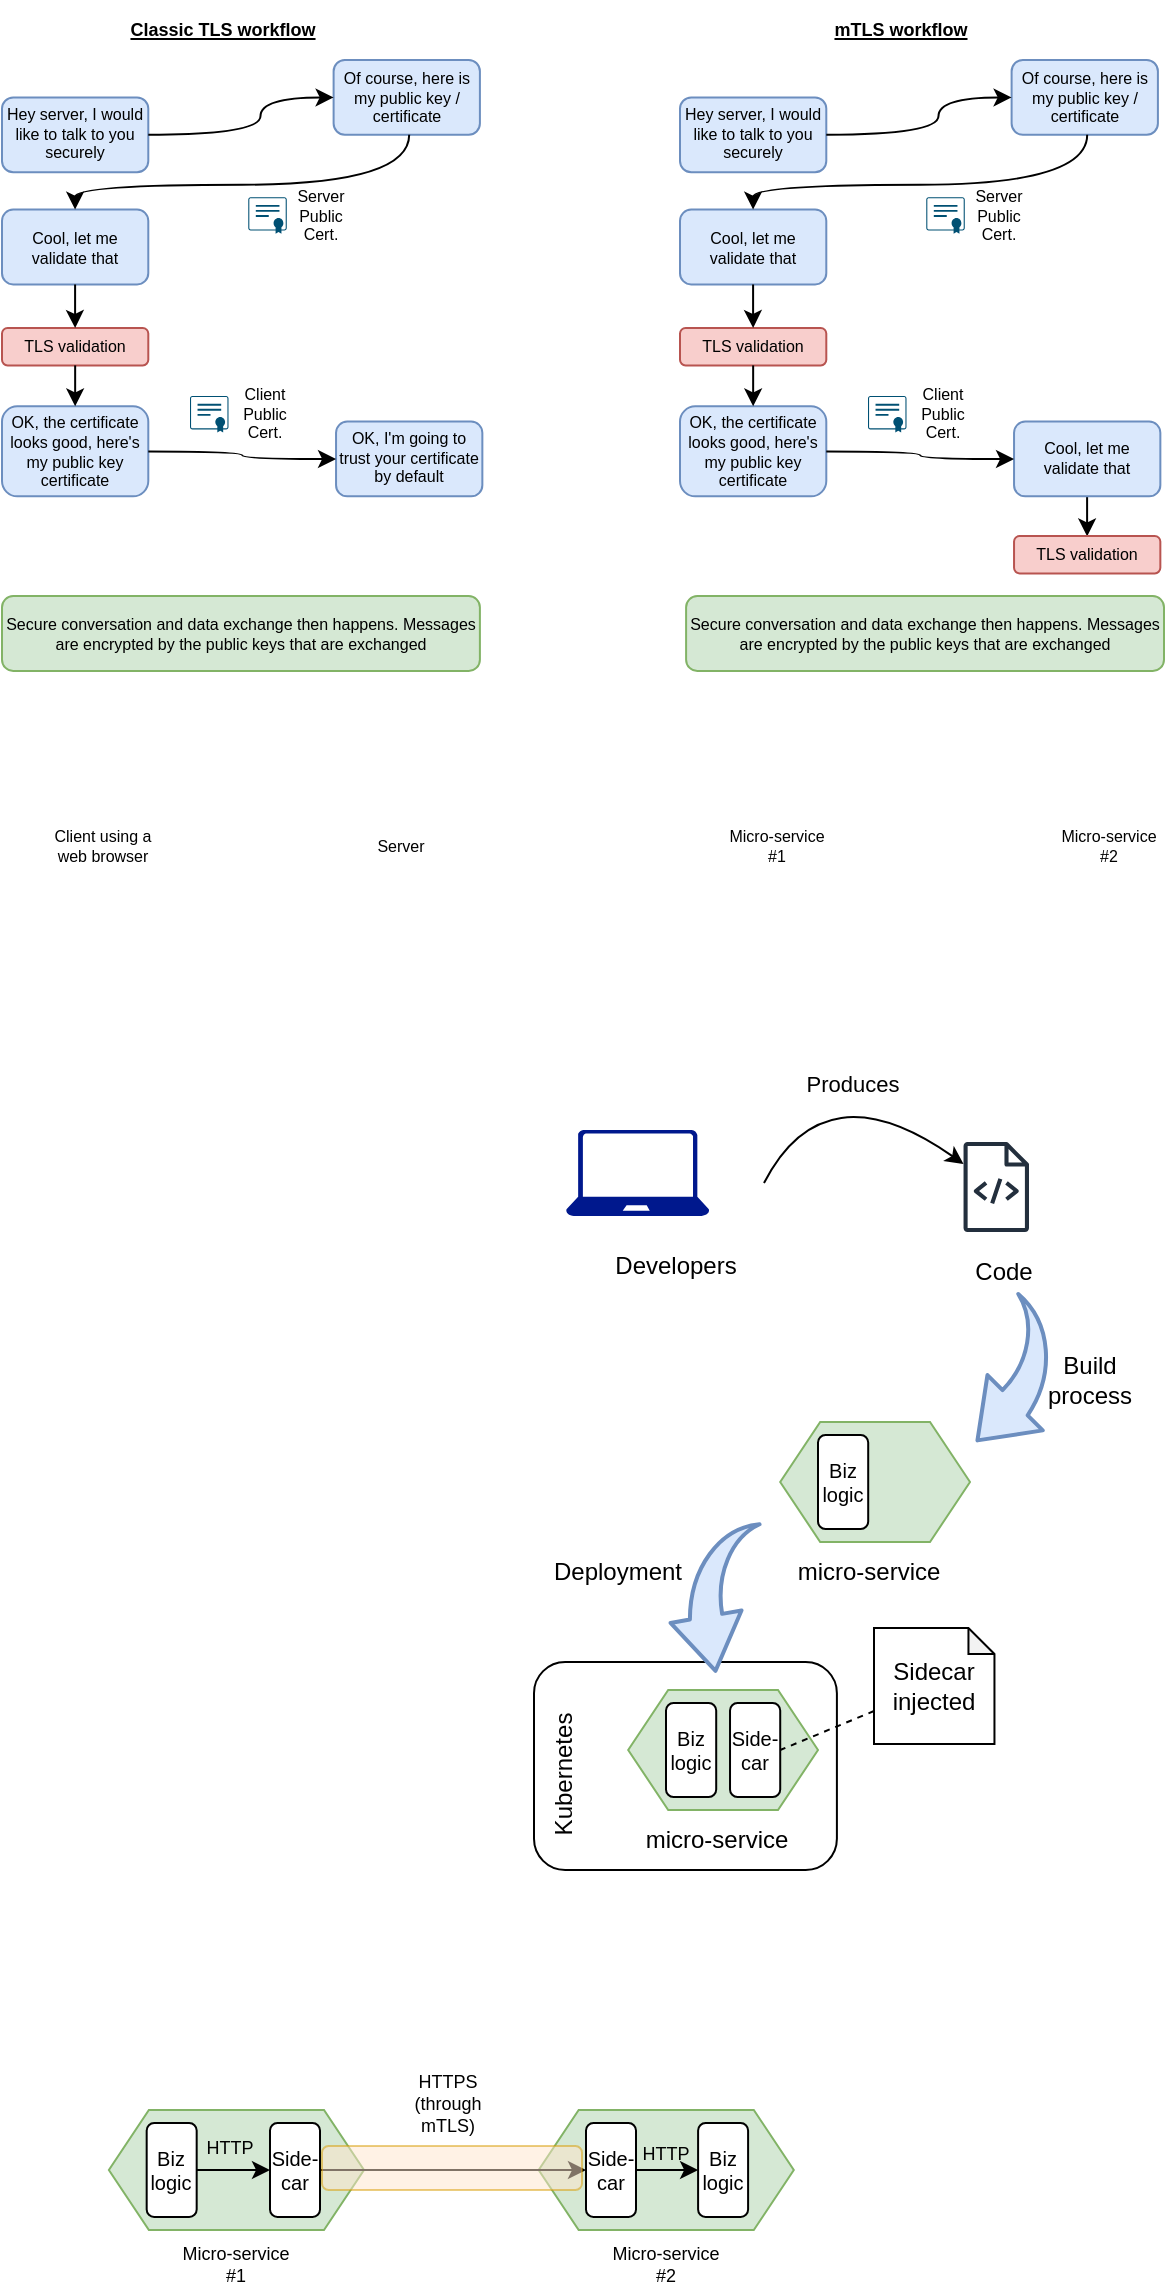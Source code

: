 <mxfile version="21.6.8" type="device">
  <diagram name="Page-1" id="mhFY487VVPN434MQsDYA">
    <mxGraphModel dx="611" dy="420" grid="0" gridSize="10" guides="1" tooltips="1" connect="1" arrows="1" fold="1" page="1" pageScale="1" pageWidth="827" pageHeight="1169" math="0" shadow="0">
      <root>
        <mxCell id="0" />
        <mxCell id="1" parent="0" />
        <mxCell id="ZqxA1y0Xoe6EHjvOwggE-19" value="" style="rounded=1;whiteSpace=wrap;html=1;" vertex="1" parent="1">
          <mxGeometry x="324" y="871" width="151.45" height="104" as="geometry" />
        </mxCell>
        <mxCell id="ZqxA1y0Xoe6EHjvOwggE-16" value="" style="sketch=0;aspect=fixed;pointerEvents=1;shadow=0;dashed=0;html=1;strokeColor=none;labelPosition=center;verticalLabelPosition=bottom;verticalAlign=top;align=center;fillColor=#00188D;shape=mxgraph.azure.laptop" vertex="1" parent="1">
          <mxGeometry x="340" y="605" width="71.67" height="43" as="geometry" />
        </mxCell>
        <mxCell id="o5gvMAlIl1N17jMtHa50-1" value="" style="shape=image;verticalLabelPosition=bottom;labelBackgroundColor=default;verticalAlign=top;aspect=fixed;imageAspect=0;image=https://icons.iconarchive.com/icons/iconarchive/cute-animal/256/Cute-Koala-icon.png;fontSize=8;" parent="1" vertex="1">
          <mxGeometry x="77.7" y="400.96" width="33.74" height="33.74" as="geometry" />
        </mxCell>
        <mxCell id="o5gvMAlIl1N17jMtHa50-2" value="" style="shape=image;verticalLabelPosition=bottom;labelBackgroundColor=default;verticalAlign=top;aspect=fixed;imageAspect=0;image=https://icons.iconarchive.com/icons/gartoon-team/gartoon-places/256/network-server-icon.png;fontSize=8;" parent="1" vertex="1">
          <mxGeometry x="240" y="403.15" width="35" height="35" as="geometry" />
        </mxCell>
        <mxCell id="o5gvMAlIl1N17jMtHa50-3" value="Hey server, I would like to talk to you securely" style="rounded=1;whiteSpace=wrap;html=1;fontSize=8;fillColor=#dae8fc;strokeColor=#6c8ebf;" parent="1" vertex="1">
          <mxGeometry x="58" y="88.701" width="73.149" height="37.403" as="geometry" />
        </mxCell>
        <mxCell id="o5gvMAlIl1N17jMtHa50-4" value="Of course, here is my public key / certificate" style="rounded=1;whiteSpace=wrap;html=1;fontSize=8;fillColor=#dae8fc;strokeColor=#6c8ebf;" parent="1" vertex="1">
          <mxGeometry x="223.804" y="70" width="73.149" height="37.403" as="geometry" />
        </mxCell>
        <mxCell id="o5gvMAlIl1N17jMtHa50-6" style="edgeStyle=orthogonalEdgeStyle;rounded=0;orthogonalLoop=1;jettySize=auto;html=1;curved=1;entryX=0;entryY=0.5;entryDx=0;entryDy=0;fontSize=8;" parent="1" source="o5gvMAlIl1N17jMtHa50-3" target="o5gvMAlIl1N17jMtHa50-4" edge="1">
          <mxGeometry relative="1" as="geometry">
            <Array as="points">
              <mxPoint x="187.229" y="107.403" />
              <mxPoint x="187.229" y="88.701" />
            </Array>
          </mxGeometry>
        </mxCell>
        <mxCell id="o5gvMAlIl1N17jMtHa50-5" value="Cool, let me validate that" style="rounded=1;whiteSpace=wrap;html=1;fontSize=8;fillColor=#dae8fc;strokeColor=#6c8ebf;" parent="1" vertex="1">
          <mxGeometry x="58" y="144.805" width="73.149" height="37.403" as="geometry" />
        </mxCell>
        <mxCell id="o5gvMAlIl1N17jMtHa50-7" style="edgeStyle=orthogonalEdgeStyle;rounded=0;orthogonalLoop=1;jettySize=auto;html=1;curved=1;fontSize=8;" parent="1" source="o5gvMAlIl1N17jMtHa50-4" target="o5gvMAlIl1N17jMtHa50-5" edge="1">
          <mxGeometry relative="1" as="geometry">
            <Array as="points">
              <mxPoint x="261.597" y="132.338" />
              <mxPoint x="94.574" y="132.338" />
            </Array>
          </mxGeometry>
        </mxCell>
        <mxCell id="o5gvMAlIl1N17jMtHa50-8" value="TLS validation" style="rounded=1;whiteSpace=wrap;html=1;fontSize=8;fillColor=#f8cecc;strokeColor=#b85450;" parent="1" vertex="1">
          <mxGeometry x="58" y="203.995" width="73.149" height="18.701" as="geometry" />
        </mxCell>
        <mxCell id="o5gvMAlIl1N17jMtHa50-9" style="edgeStyle=orthogonalEdgeStyle;rounded=0;orthogonalLoop=1;jettySize=auto;html=1;entryX=0.5;entryY=0;entryDx=0;entryDy=0;fontSize=8;" parent="1" source="o5gvMAlIl1N17jMtHa50-5" target="o5gvMAlIl1N17jMtHa50-8" edge="1">
          <mxGeometry relative="1" as="geometry" />
        </mxCell>
        <mxCell id="o5gvMAlIl1N17jMtHa50-10" value="OK, the certificate looks good, here&#39;s my public key certificate" style="rounded=1;whiteSpace=wrap;html=1;fontSize=8;arcSize=17;fillColor=#dae8fc;strokeColor=#6c8ebf;" parent="1" vertex="1">
          <mxGeometry x="58" y="243.18" width="73.15" height="45" as="geometry" />
        </mxCell>
        <mxCell id="o5gvMAlIl1N17jMtHa50-11" style="edgeStyle=orthogonalEdgeStyle;rounded=0;orthogonalLoop=1;jettySize=auto;html=1;fontSize=8;exitX=0.5;exitY=1;exitDx=0;exitDy=0;entryX=0.5;entryY=0;entryDx=0;entryDy=0;" parent="1" source="o5gvMAlIl1N17jMtHa50-8" target="o5gvMAlIl1N17jMtHa50-10" edge="1">
          <mxGeometry relative="1" as="geometry">
            <mxPoint x="95.19" y="218.997" as="sourcePoint" />
            <mxPoint x="96.39" y="239.298" as="targetPoint" />
          </mxGeometry>
        </mxCell>
        <mxCell id="o5gvMAlIl1N17jMtHa50-12" value="OK, I&#39;m going to trust your certificate by default" style="rounded=1;whiteSpace=wrap;html=1;fontSize=8;fillColor=#dae8fc;strokeColor=#6c8ebf;" parent="1" vertex="1">
          <mxGeometry x="225.023" y="250.779" width="73.149" height="37.403" as="geometry" />
        </mxCell>
        <mxCell id="o5gvMAlIl1N17jMtHa50-13" style="edgeStyle=orthogonalEdgeStyle;rounded=0;orthogonalLoop=1;jettySize=auto;html=1;curved=1;fontSize=8;" parent="1" source="o5gvMAlIl1N17jMtHa50-10" target="o5gvMAlIl1N17jMtHa50-12" edge="1">
          <mxGeometry relative="1" as="geometry" />
        </mxCell>
        <mxCell id="o5gvMAlIl1N17jMtHa50-14" value="Secure conversation and data exchange then happens. Messages are encrypted by the public keys that are exchanged" style="rounded=1;whiteSpace=wrap;html=1;fontSize=8;fillColor=#d5e8d4;strokeColor=#82b366;" parent="1" vertex="1">
          <mxGeometry x="58" y="338.049" width="238.952" height="37.403" as="geometry" />
        </mxCell>
        <mxCell id="o5gvMAlIl1N17jMtHa50-15" value="" style="points=[[0.015,0.015,0],[0.25,0,0],[0.5,0,0],[0.75,0,0],[0.985,0.015,0],[1,0.22,0],[1,0.44,0],[1,0.67,0],[0.985,0.89,0],[0,0.22,0],[0,0.44,0],[0,0.67,0],[0.015,0.89,0],[0.25,0.91,0],[0.5,0.91,0],[0.785,0.955,0]];verticalLabelPosition=bottom;sketch=0;html=1;verticalAlign=top;aspect=fixed;align=center;pointerEvents=1;shape=mxgraph.cisco19.x509_certificate;fillColor=#005073;strokeColor=none;fontSize=8;" parent="1" vertex="1">
          <mxGeometry x="181.134" y="138.571" width="19.25" height="18.287" as="geometry" />
        </mxCell>
        <mxCell id="o5gvMAlIl1N17jMtHa50-16" value="Server Public Cert." style="text;html=1;strokeColor=none;fillColor=none;align=center;verticalAlign=middle;whiteSpace=wrap;rounded=0;fontSize=8;" parent="1" vertex="1">
          <mxGeometry x="199.421" y="138.571" width="36.574" height="18.701" as="geometry" />
        </mxCell>
        <mxCell id="o5gvMAlIl1N17jMtHa50-19" value="" style="points=[[0.015,0.015,0],[0.25,0,0],[0.5,0,0],[0.75,0,0],[0.985,0.015,0],[1,0.22,0],[1,0.44,0],[1,0.67,0],[0.985,0.89,0],[0,0.22,0],[0,0.44,0],[0,0.67,0],[0.015,0.89,0],[0.25,0.91,0],[0.5,0.91,0],[0.785,0.955,0]];verticalLabelPosition=bottom;sketch=0;html=1;verticalAlign=top;aspect=fixed;align=center;pointerEvents=1;shape=mxgraph.cisco19.x509_certificate;fillColor=#005073;strokeColor=none;fontSize=8;" parent="1" vertex="1">
          <mxGeometry x="152.001" y="237.998" width="19.25" height="18.287" as="geometry" />
        </mxCell>
        <mxCell id="o5gvMAlIl1N17jMtHa50-20" value="Client Public Cert." style="text;html=1;strokeColor=none;fillColor=none;align=center;verticalAlign=middle;whiteSpace=wrap;rounded=0;fontSize=8;" parent="1" vertex="1">
          <mxGeometry x="171.251" y="237.998" width="36.574" height="18.701" as="geometry" />
        </mxCell>
        <mxCell id="o5gvMAlIl1N17jMtHa50-21" value="Client using a web browser" style="text;html=1;strokeColor=none;fillColor=none;align=center;verticalAlign=middle;whiteSpace=wrap;rounded=0;fontSize=8;" parent="1" vertex="1">
          <mxGeometry x="83.004" y="453.649" width="51.204" height="18.701" as="geometry" />
        </mxCell>
        <mxCell id="o5gvMAlIl1N17jMtHa50-22" value="" style="shape=image;verticalLabelPosition=bottom;labelBackgroundColor=default;verticalAlign=top;aspect=fixed;imageAspect=0;image=https://icons.iconarchive.com/icons/bokehlicia/captiva/256/web-google-remote-desktop-icon.png;fontSize=8;" parent="1" vertex="1">
          <mxGeometry x="107.98" y="407.56" width="31.44" height="31.44" as="geometry" />
        </mxCell>
        <mxCell id="o5gvMAlIl1N17jMtHa50-23" value="Server" style="text;html=1;strokeColor=none;fillColor=none;align=center;verticalAlign=middle;whiteSpace=wrap;rounded=0;fontSize=8;" parent="1" vertex="1">
          <mxGeometry x="231.897" y="453.649" width="51.204" height="18.701" as="geometry" />
        </mxCell>
        <mxCell id="o5gvMAlIl1N17jMtHa50-25" value="Classic TLS workflow" style="text;html=1;strokeColor=none;fillColor=none;align=center;verticalAlign=middle;whiteSpace=wrap;rounded=0;fontSize=9;fontStyle=5" parent="1" vertex="1">
          <mxGeometry x="107.98" y="40" width="121" height="30" as="geometry" />
        </mxCell>
        <mxCell id="o5gvMAlIl1N17jMtHa50-28" value="Hey server, I would like to talk to you securely" style="rounded=1;whiteSpace=wrap;html=1;fontSize=8;fillColor=#dae8fc;strokeColor=#6c8ebf;" parent="1" vertex="1">
          <mxGeometry x="397" y="88.701" width="73.149" height="37.403" as="geometry" />
        </mxCell>
        <mxCell id="o5gvMAlIl1N17jMtHa50-29" value="Of course, here is my public key / certificate" style="rounded=1;whiteSpace=wrap;html=1;fontSize=8;fillColor=#dae8fc;strokeColor=#6c8ebf;" parent="1" vertex="1">
          <mxGeometry x="562.804" y="70" width="73.149" height="37.403" as="geometry" />
        </mxCell>
        <mxCell id="o5gvMAlIl1N17jMtHa50-30" style="edgeStyle=orthogonalEdgeStyle;rounded=0;orthogonalLoop=1;jettySize=auto;html=1;curved=1;entryX=0;entryY=0.5;entryDx=0;entryDy=0;fontSize=8;" parent="1" source="o5gvMAlIl1N17jMtHa50-28" target="o5gvMAlIl1N17jMtHa50-29" edge="1">
          <mxGeometry relative="1" as="geometry">
            <Array as="points">
              <mxPoint x="526.229" y="107.403" />
              <mxPoint x="526.229" y="88.701" />
            </Array>
          </mxGeometry>
        </mxCell>
        <mxCell id="o5gvMAlIl1N17jMtHa50-31" value="Cool, let me validate that" style="rounded=1;whiteSpace=wrap;html=1;fontSize=8;fillColor=#dae8fc;strokeColor=#6c8ebf;" parent="1" vertex="1">
          <mxGeometry x="397" y="144.805" width="73.149" height="37.403" as="geometry" />
        </mxCell>
        <mxCell id="o5gvMAlIl1N17jMtHa50-32" style="edgeStyle=orthogonalEdgeStyle;rounded=0;orthogonalLoop=1;jettySize=auto;html=1;curved=1;fontSize=8;" parent="1" source="o5gvMAlIl1N17jMtHa50-29" target="o5gvMAlIl1N17jMtHa50-31" edge="1">
          <mxGeometry relative="1" as="geometry">
            <Array as="points">
              <mxPoint x="600.597" y="132.338" />
              <mxPoint x="433.574" y="132.338" />
            </Array>
          </mxGeometry>
        </mxCell>
        <mxCell id="o5gvMAlIl1N17jMtHa50-33" value="TLS validation" style="rounded=1;whiteSpace=wrap;html=1;fontSize=8;fillColor=#f8cecc;strokeColor=#b85450;" parent="1" vertex="1">
          <mxGeometry x="397" y="203.995" width="73.149" height="18.701" as="geometry" />
        </mxCell>
        <mxCell id="o5gvMAlIl1N17jMtHa50-34" style="edgeStyle=orthogonalEdgeStyle;rounded=0;orthogonalLoop=1;jettySize=auto;html=1;entryX=0.5;entryY=0;entryDx=0;entryDy=0;fontSize=8;" parent="1" source="o5gvMAlIl1N17jMtHa50-31" target="o5gvMAlIl1N17jMtHa50-33" edge="1">
          <mxGeometry relative="1" as="geometry" />
        </mxCell>
        <mxCell id="o5gvMAlIl1N17jMtHa50-35" value="OK, the certificate looks good, here&#39;s my public key certificate" style="rounded=1;whiteSpace=wrap;html=1;fontSize=8;arcSize=17;fillColor=#dae8fc;strokeColor=#6c8ebf;" parent="1" vertex="1">
          <mxGeometry x="397" y="243.18" width="73.15" height="45" as="geometry" />
        </mxCell>
        <mxCell id="o5gvMAlIl1N17jMtHa50-36" style="edgeStyle=orthogonalEdgeStyle;rounded=0;orthogonalLoop=1;jettySize=auto;html=1;fontSize=8;exitX=0.5;exitY=1;exitDx=0;exitDy=0;entryX=0.5;entryY=0;entryDx=0;entryDy=0;" parent="1" source="o5gvMAlIl1N17jMtHa50-33" target="o5gvMAlIl1N17jMtHa50-35" edge="1">
          <mxGeometry relative="1" as="geometry">
            <mxPoint x="434.19" y="218.997" as="sourcePoint" />
            <mxPoint x="435.39" y="239.298" as="targetPoint" />
          </mxGeometry>
        </mxCell>
        <mxCell id="o5gvMAlIl1N17jMtHa50-49" style="edgeStyle=orthogonalEdgeStyle;rounded=0;orthogonalLoop=1;jettySize=auto;html=1;entryX=0.5;entryY=0;entryDx=0;entryDy=0;" parent="1" source="o5gvMAlIl1N17jMtHa50-37" target="o5gvMAlIl1N17jMtHa50-48" edge="1">
          <mxGeometry relative="1" as="geometry" />
        </mxCell>
        <mxCell id="o5gvMAlIl1N17jMtHa50-37" value="Cool, let me validate that" style="rounded=1;whiteSpace=wrap;html=1;fontSize=8;fillColor=#dae8fc;strokeColor=#6c8ebf;" parent="1" vertex="1">
          <mxGeometry x="564.023" y="250.779" width="73.149" height="37.403" as="geometry" />
        </mxCell>
        <mxCell id="o5gvMAlIl1N17jMtHa50-38" style="edgeStyle=orthogonalEdgeStyle;rounded=0;orthogonalLoop=1;jettySize=auto;html=1;curved=1;fontSize=8;" parent="1" source="o5gvMAlIl1N17jMtHa50-35" target="o5gvMAlIl1N17jMtHa50-37" edge="1">
          <mxGeometry relative="1" as="geometry" />
        </mxCell>
        <mxCell id="o5gvMAlIl1N17jMtHa50-39" value="Secure conversation and data exchange then happens. Messages are encrypted by the public keys that are exchanged" style="rounded=1;whiteSpace=wrap;html=1;fontSize=8;fillColor=#d5e8d4;strokeColor=#82b366;" parent="1" vertex="1">
          <mxGeometry x="400.05" y="338.049" width="238.952" height="37.403" as="geometry" />
        </mxCell>
        <mxCell id="o5gvMAlIl1N17jMtHa50-40" value="" style="points=[[0.015,0.015,0],[0.25,0,0],[0.5,0,0],[0.75,0,0],[0.985,0.015,0],[1,0.22,0],[1,0.44,0],[1,0.67,0],[0.985,0.89,0],[0,0.22,0],[0,0.44,0],[0,0.67,0],[0.015,0.89,0],[0.25,0.91,0],[0.5,0.91,0],[0.785,0.955,0]];verticalLabelPosition=bottom;sketch=0;html=1;verticalAlign=top;aspect=fixed;align=center;pointerEvents=1;shape=mxgraph.cisco19.x509_certificate;fillColor=#005073;strokeColor=none;fontSize=8;" parent="1" vertex="1">
          <mxGeometry x="520.134" y="138.571" width="19.25" height="18.287" as="geometry" />
        </mxCell>
        <mxCell id="o5gvMAlIl1N17jMtHa50-41" value="Server Public Cert." style="text;html=1;strokeColor=none;fillColor=none;align=center;verticalAlign=middle;whiteSpace=wrap;rounded=0;fontSize=8;" parent="1" vertex="1">
          <mxGeometry x="538.421" y="138.571" width="36.574" height="18.701" as="geometry" />
        </mxCell>
        <mxCell id="o5gvMAlIl1N17jMtHa50-42" value="" style="points=[[0.015,0.015,0],[0.25,0,0],[0.5,0,0],[0.75,0,0],[0.985,0.015,0],[1,0.22,0],[1,0.44,0],[1,0.67,0],[0.985,0.89,0],[0,0.22,0],[0,0.44,0],[0,0.67,0],[0.015,0.89,0],[0.25,0.91,0],[0.5,0.91,0],[0.785,0.955,0]];verticalLabelPosition=bottom;sketch=0;html=1;verticalAlign=top;aspect=fixed;align=center;pointerEvents=1;shape=mxgraph.cisco19.x509_certificate;fillColor=#005073;strokeColor=none;fontSize=8;" parent="1" vertex="1">
          <mxGeometry x="491.001" y="237.998" width="19.25" height="18.287" as="geometry" />
        </mxCell>
        <mxCell id="o5gvMAlIl1N17jMtHa50-43" value="Client Public Cert." style="text;html=1;strokeColor=none;fillColor=none;align=center;verticalAlign=middle;whiteSpace=wrap;rounded=0;fontSize=8;" parent="1" vertex="1">
          <mxGeometry x="510.251" y="237.998" width="36.574" height="18.701" as="geometry" />
        </mxCell>
        <mxCell id="o5gvMAlIl1N17jMtHa50-44" value="Micro-service #1" style="text;html=1;strokeColor=none;fillColor=none;align=center;verticalAlign=middle;whiteSpace=wrap;rounded=0;fontSize=8;" parent="1" vertex="1">
          <mxGeometry x="420.164" y="453.649" width="51.204" height="18.701" as="geometry" />
        </mxCell>
        <mxCell id="o5gvMAlIl1N17jMtHa50-46" value="Micro-service #2" style="text;html=1;strokeColor=none;fillColor=none;align=center;verticalAlign=middle;whiteSpace=wrap;rounded=0;fontSize=8;" parent="1" vertex="1">
          <mxGeometry x="585.967" y="453.649" width="51.204" height="18.701" as="geometry" />
        </mxCell>
        <mxCell id="o5gvMAlIl1N17jMtHa50-47" value="mTLS workflow" style="text;html=1;strokeColor=none;fillColor=none;align=center;verticalAlign=middle;whiteSpace=wrap;rounded=0;fontSize=9;fontStyle=5" parent="1" vertex="1">
          <mxGeometry x="446.98" y="40" width="121" height="30" as="geometry" />
        </mxCell>
        <mxCell id="o5gvMAlIl1N17jMtHa50-48" value="TLS validation" style="rounded=1;whiteSpace=wrap;html=1;fontSize=8;fillColor=#f8cecc;strokeColor=#b85450;" parent="1" vertex="1">
          <mxGeometry x="564.02" y="307.995" width="73.149" height="18.701" as="geometry" />
        </mxCell>
        <mxCell id="o5gvMAlIl1N17jMtHa50-51" value="" style="shape=image;verticalLabelPosition=bottom;labelBackgroundColor=default;verticalAlign=top;aspect=fixed;imageAspect=0;image=https://icons.iconarchive.com/icons/iconarchive/cute-ufo/256/Cute-Green-Yellow-With-Alien-UFO-icon.png;" parent="1" vertex="1">
          <mxGeometry x="420.16" y="400.34" width="40.62" height="40.62" as="geometry" />
        </mxCell>
        <mxCell id="o5gvMAlIl1N17jMtHa50-53" value="" style="shape=image;verticalLabelPosition=bottom;labelBackgroundColor=default;verticalAlign=top;aspect=fixed;imageAspect=0;image=https://icons.iconarchive.com/icons/iconarchive/cute-ufo/256/Cute-White-With-Alien-2-UFO-icon.png;" parent="1" vertex="1">
          <mxGeometry x="595.95" y="400.96" width="40" height="40" as="geometry" />
        </mxCell>
        <mxCell id="ZqxA1y0Xoe6EHjvOwggE-1" value="" style="shape=image;verticalLabelPosition=bottom;labelBackgroundColor=default;verticalAlign=top;aspect=fixed;imageAspect=0;image=https://icons.iconarchive.com/icons/iconarchive/cute-animal/256/Cute-Elephant-icon.png;" vertex="1" parent="1">
          <mxGeometry x="386" y="605" width="53" height="53" as="geometry" />
        </mxCell>
        <mxCell id="ZqxA1y0Xoe6EHjvOwggE-2" value="" style="sketch=0;outlineConnect=0;fontColor=#232F3E;gradientColor=none;fillColor=#232F3D;strokeColor=none;dashed=0;verticalLabelPosition=bottom;verticalAlign=top;align=center;html=1;fontSize=12;fontStyle=0;aspect=fixed;pointerEvents=1;shape=mxgraph.aws4.source_code;" vertex="1" parent="1">
          <mxGeometry x="538.69" y="611" width="32.89" height="45" as="geometry" />
        </mxCell>
        <mxCell id="ZqxA1y0Xoe6EHjvOwggE-3" value="Developers" style="text;html=1;strokeColor=none;fillColor=none;align=center;verticalAlign=middle;whiteSpace=wrap;rounded=0;" vertex="1" parent="1">
          <mxGeometry x="365.42" y="658" width="60" height="30" as="geometry" />
        </mxCell>
        <mxCell id="ZqxA1y0Xoe6EHjvOwggE-4" value="Code" style="text;html=1;strokeColor=none;fillColor=none;align=center;verticalAlign=middle;whiteSpace=wrap;rounded=0;" vertex="1" parent="1">
          <mxGeometry x="529" y="661" width="60" height="30" as="geometry" />
        </mxCell>
        <mxCell id="ZqxA1y0Xoe6EHjvOwggE-5" value="Produces" style="curved=1;endArrow=classic;html=1;rounded=0;exitX=1;exitY=0.5;exitDx=0;exitDy=0;" edge="1" parent="1" source="ZqxA1y0Xoe6EHjvOwggE-1" target="ZqxA1y0Xoe6EHjvOwggE-2">
          <mxGeometry x="0.091" y="1" width="50" height="50" relative="1" as="geometry">
            <mxPoint x="568" y="734" as="sourcePoint" />
            <mxPoint x="618" y="684" as="targetPoint" />
            <Array as="points">
              <mxPoint x="469" y="573" />
            </Array>
            <mxPoint as="offset" />
          </mxGeometry>
        </mxCell>
        <mxCell id="ZqxA1y0Xoe6EHjvOwggE-6" value="" style="shape=mxgraph.arrows.jump-in_arrow_1;html=1;verticalLabelPosition=bottom;verticalAlign=top;strokeWidth=2;strokeColor=#6c8ebf;rotation=45;fillColor=#dae8fc;" vertex="1" parent="1">
          <mxGeometry x="535" y="696" width="56.86" height="67.84" as="geometry" />
        </mxCell>
        <mxCell id="ZqxA1y0Xoe6EHjvOwggE-7" value="" style="shape=hexagon;perimeter=hexagonPerimeter2;whiteSpace=wrap;html=1;fixedSize=1;fillColor=#d5e8d4;strokeColor=#82b366;" vertex="1" parent="1">
          <mxGeometry x="447.1" y="751" width="94.9" height="60" as="geometry" />
        </mxCell>
        <mxCell id="ZqxA1y0Xoe6EHjvOwggE-8" value="micro-service" style="text;html=1;strokeColor=none;fillColor=none;align=center;verticalAlign=middle;whiteSpace=wrap;rounded=0;" vertex="1" parent="1">
          <mxGeometry x="453.9" y="811" width="75.1" height="30" as="geometry" />
        </mxCell>
        <mxCell id="ZqxA1y0Xoe6EHjvOwggE-9" value="Biz logic" style="rounded=1;whiteSpace=wrap;html=1;fontSize=10;" vertex="1" parent="1">
          <mxGeometry x="466" y="757.5" width="25.1" height="47" as="geometry" />
        </mxCell>
        <mxCell id="ZqxA1y0Xoe6EHjvOwggE-10" value="" style="shape=hexagon;perimeter=hexagonPerimeter2;whiteSpace=wrap;html=1;fixedSize=1;fillColor=#d5e8d4;strokeColor=#82b366;" vertex="1" parent="1">
          <mxGeometry x="371.1" y="885" width="94.9" height="60" as="geometry" />
        </mxCell>
        <mxCell id="ZqxA1y0Xoe6EHjvOwggE-11" value="micro-service" style="text;html=1;strokeColor=none;fillColor=none;align=center;verticalAlign=middle;whiteSpace=wrap;rounded=0;" vertex="1" parent="1">
          <mxGeometry x="377.9" y="945" width="75.1" height="30" as="geometry" />
        </mxCell>
        <mxCell id="ZqxA1y0Xoe6EHjvOwggE-12" value="Biz logic" style="rounded=1;whiteSpace=wrap;html=1;fontSize=10;" vertex="1" parent="1">
          <mxGeometry x="390" y="891.5" width="25.1" height="47" as="geometry" />
        </mxCell>
        <mxCell id="ZqxA1y0Xoe6EHjvOwggE-13" value="Side-car" style="rounded=1;whiteSpace=wrap;html=1;fontSize=10;" vertex="1" parent="1">
          <mxGeometry x="422.01" y="891.5" width="25.1" height="47" as="geometry" />
        </mxCell>
        <mxCell id="ZqxA1y0Xoe6EHjvOwggE-15" value="" style="shape=mxgraph.arrows.jump-in_arrow_2;html=1;verticalLabelPosition=bottom;verticalAlign=top;strokeWidth=2;strokeColor=#6c8ebf;rotation=-10;fillColor=#dae8fc;" vertex="1" parent="1">
          <mxGeometry x="390.56" y="804.5" width="52.39" height="70" as="geometry" />
        </mxCell>
        <mxCell id="ZqxA1y0Xoe6EHjvOwggE-17" value="Build process" style="text;html=1;strokeColor=none;fillColor=none;align=center;verticalAlign=middle;whiteSpace=wrap;rounded=0;" vertex="1" parent="1">
          <mxGeometry x="571.58" y="714.92" width="60" height="30" as="geometry" />
        </mxCell>
        <mxCell id="ZqxA1y0Xoe6EHjvOwggE-18" value="Deployment" style="text;html=1;strokeColor=none;fillColor=none;align=center;verticalAlign=middle;whiteSpace=wrap;rounded=0;" vertex="1" parent="1">
          <mxGeometry x="329" y="811" width="74" height="30" as="geometry" />
        </mxCell>
        <mxCell id="ZqxA1y0Xoe6EHjvOwggE-20" value="Kubernetes" style="text;html=1;strokeColor=none;fillColor=none;align=center;verticalAlign=middle;whiteSpace=wrap;rounded=0;rotation=-90;" vertex="1" parent="1">
          <mxGeometry x="309" y="912" width="60" height="30" as="geometry" />
        </mxCell>
        <mxCell id="ZqxA1y0Xoe6EHjvOwggE-23" style="rounded=0;orthogonalLoop=1;jettySize=auto;html=1;entryX=1;entryY=0.5;entryDx=0;entryDy=0;dashed=1;endArrow=none;endFill=0;" edge="1" parent="1" source="ZqxA1y0Xoe6EHjvOwggE-22" target="ZqxA1y0Xoe6EHjvOwggE-13">
          <mxGeometry relative="1" as="geometry" />
        </mxCell>
        <mxCell id="ZqxA1y0Xoe6EHjvOwggE-22" value="Sidecar injected" style="shape=note;whiteSpace=wrap;html=1;backgroundOutline=1;darkOpacity=0.05;size=13;" vertex="1" parent="1">
          <mxGeometry x="494" y="854" width="60.23" height="58" as="geometry" />
        </mxCell>
        <mxCell id="ZqxA1y0Xoe6EHjvOwggE-26" value="" style="shape=hexagon;perimeter=hexagonPerimeter2;whiteSpace=wrap;html=1;fixedSize=1;fillColor=#d5e8d4;strokeColor=#82b366;" vertex="1" parent="1">
          <mxGeometry x="111.44" y="1095" width="127.56" height="60" as="geometry" />
        </mxCell>
        <mxCell id="ZqxA1y0Xoe6EHjvOwggE-32" style="edgeStyle=orthogonalEdgeStyle;rounded=0;orthogonalLoop=1;jettySize=auto;html=1;entryX=0;entryY=0.5;entryDx=0;entryDy=0;" edge="1" parent="1" source="ZqxA1y0Xoe6EHjvOwggE-27" target="ZqxA1y0Xoe6EHjvOwggE-28">
          <mxGeometry relative="1" as="geometry" />
        </mxCell>
        <mxCell id="ZqxA1y0Xoe6EHjvOwggE-27" value="Biz logic" style="rounded=1;whiteSpace=wrap;html=1;fontSize=10;" vertex="1" parent="1">
          <mxGeometry x="130.34" y="1101.5" width="25" height="47" as="geometry" />
        </mxCell>
        <mxCell id="ZqxA1y0Xoe6EHjvOwggE-28" value="Side-car" style="rounded=1;whiteSpace=wrap;html=1;fontSize=10;" vertex="1" parent="1">
          <mxGeometry x="192.0" y="1101.5" width="25" height="47" as="geometry" />
        </mxCell>
        <mxCell id="ZqxA1y0Xoe6EHjvOwggE-29" value="" style="shape=hexagon;perimeter=hexagonPerimeter2;whiteSpace=wrap;html=1;fixedSize=1;fillColor=#d5e8d4;strokeColor=#82b366;" vertex="1" parent="1">
          <mxGeometry x="326.34" y="1095" width="127.56" height="60" as="geometry" />
        </mxCell>
        <mxCell id="ZqxA1y0Xoe6EHjvOwggE-30" value="Biz logic" style="rounded=1;whiteSpace=wrap;html=1;fontSize=10;" vertex="1" parent="1">
          <mxGeometry x="406.05" y="1101.5" width="25" height="47" as="geometry" />
        </mxCell>
        <mxCell id="ZqxA1y0Xoe6EHjvOwggE-34" style="edgeStyle=orthogonalEdgeStyle;rounded=0;orthogonalLoop=1;jettySize=auto;html=1;" edge="1" parent="1" source="ZqxA1y0Xoe6EHjvOwggE-31" target="ZqxA1y0Xoe6EHjvOwggE-30">
          <mxGeometry relative="1" as="geometry" />
        </mxCell>
        <mxCell id="ZqxA1y0Xoe6EHjvOwggE-31" value="Side-car" style="rounded=1;whiteSpace=wrap;html=1;fontSize=10;" vertex="1" parent="1">
          <mxGeometry x="350" y="1101.5" width="25" height="47" as="geometry" />
        </mxCell>
        <mxCell id="ZqxA1y0Xoe6EHjvOwggE-33" style="edgeStyle=orthogonalEdgeStyle;rounded=0;orthogonalLoop=1;jettySize=auto;html=1;" edge="1" parent="1" source="ZqxA1y0Xoe6EHjvOwggE-28" target="ZqxA1y0Xoe6EHjvOwggE-31">
          <mxGeometry relative="1" as="geometry" />
        </mxCell>
        <mxCell id="ZqxA1y0Xoe6EHjvOwggE-35" value="Micro-service #1" style="text;html=1;strokeColor=none;fillColor=none;align=center;verticalAlign=middle;whiteSpace=wrap;rounded=0;fontSize=9;" vertex="1" parent="1">
          <mxGeometry x="145.22" y="1157" width="60" height="30" as="geometry" />
        </mxCell>
        <mxCell id="ZqxA1y0Xoe6EHjvOwggE-39" value="Micro-service #2" style="text;html=1;strokeColor=none;fillColor=none;align=center;verticalAlign=middle;whiteSpace=wrap;rounded=0;fontSize=9;" vertex="1" parent="1">
          <mxGeometry x="360.16" y="1157" width="60" height="30" as="geometry" />
        </mxCell>
        <mxCell id="ZqxA1y0Xoe6EHjvOwggE-40" value="HTTPS (through mTLS)" style="text;html=1;strokeColor=none;fillColor=none;align=center;verticalAlign=middle;whiteSpace=wrap;rounded=0;fontSize=9;" vertex="1" parent="1">
          <mxGeometry x="264.95" y="1074" width="32" height="35" as="geometry" />
        </mxCell>
        <mxCell id="ZqxA1y0Xoe6EHjvOwggE-42" value="" style="rounded=1;whiteSpace=wrap;html=1;opacity=50;fillColor=#ffe6cc;strokeColor=#d79b00;" vertex="1" parent="1">
          <mxGeometry x="218" y="1113" width="130" height="22" as="geometry" />
        </mxCell>
        <mxCell id="ZqxA1y0Xoe6EHjvOwggE-44" value="HTTP" style="text;html=1;strokeColor=none;fillColor=none;align=center;verticalAlign=middle;whiteSpace=wrap;rounded=0;fontSize=9;" vertex="1" parent="1">
          <mxGeometry x="142" y="1099" width="60" height="30" as="geometry" />
        </mxCell>
        <mxCell id="ZqxA1y0Xoe6EHjvOwggE-45" value="HTTP" style="text;html=1;strokeColor=none;fillColor=none;align=center;verticalAlign=middle;whiteSpace=wrap;rounded=0;fontSize=9;" vertex="1" parent="1">
          <mxGeometry x="360.16" y="1101.5" width="60" height="30" as="geometry" />
        </mxCell>
      </root>
    </mxGraphModel>
  </diagram>
</mxfile>

